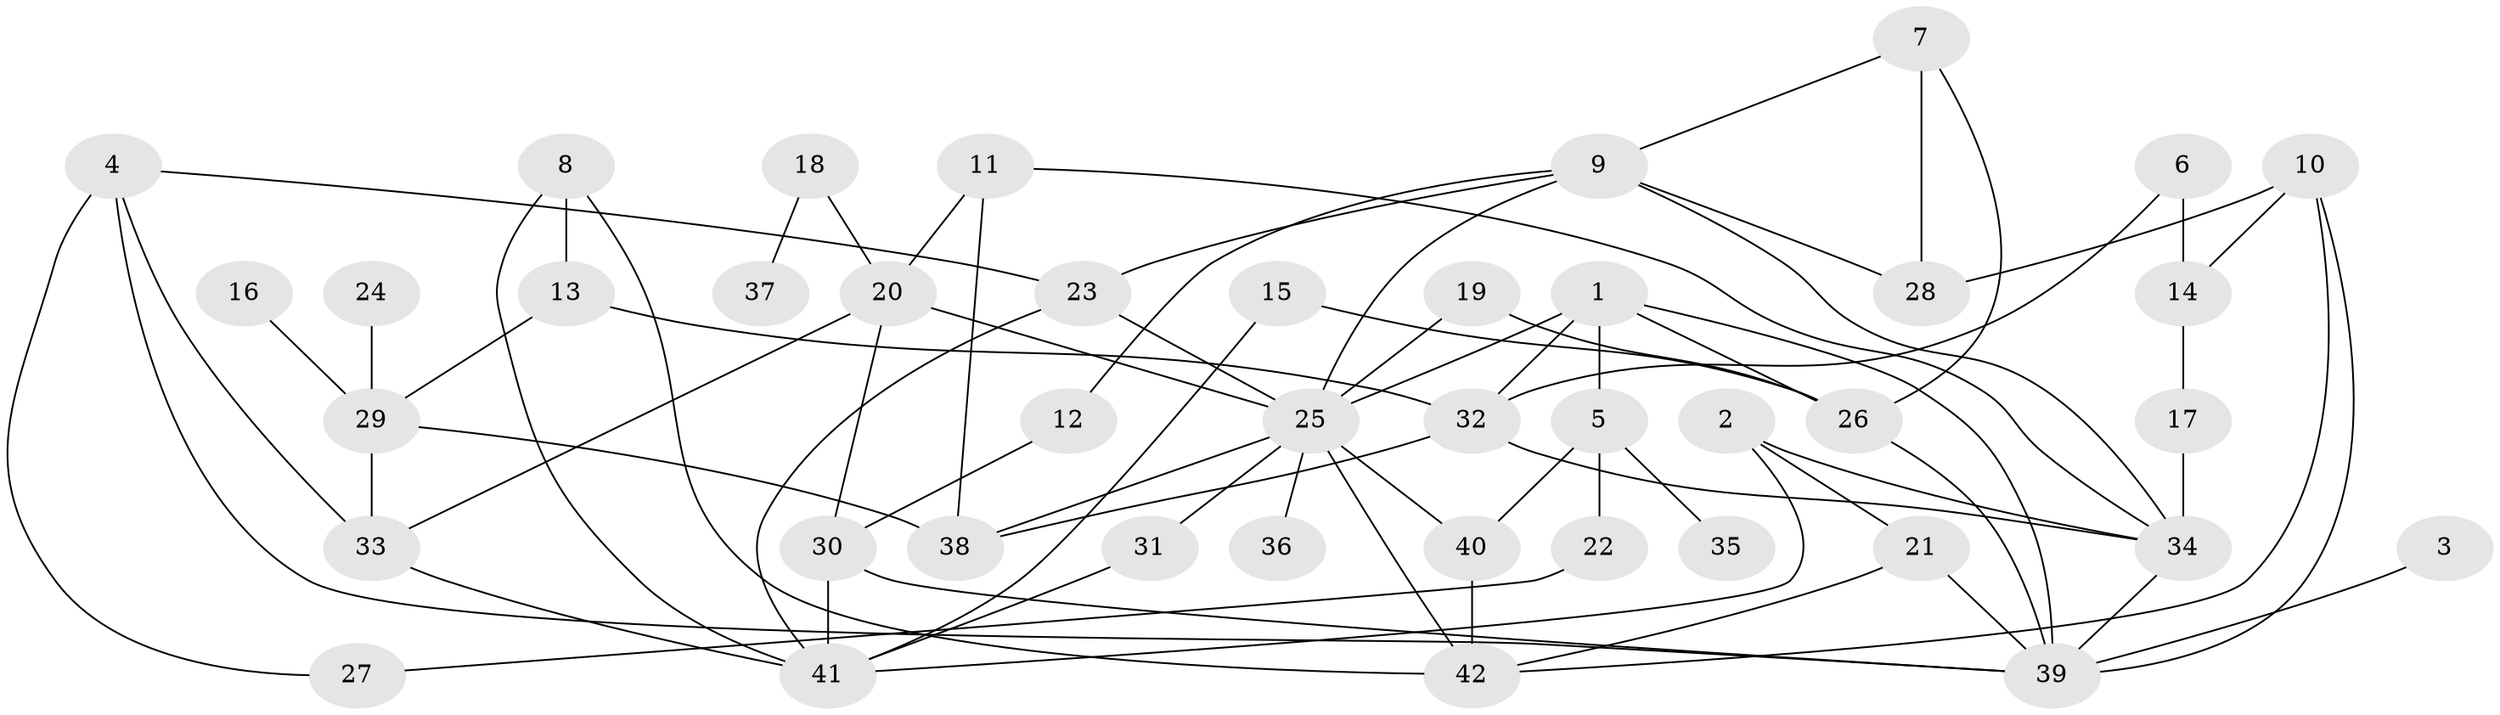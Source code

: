 // original degree distribution, {4: 0.1566265060240964, 5: 0.04819277108433735, 6: 0.03614457831325301, 9: 0.012048192771084338, 7: 0.024096385542168676, 3: 0.21686746987951808, 1: 0.2289156626506024, 2: 0.27710843373493976}
// Generated by graph-tools (version 1.1) at 2025/49/03/09/25 03:49:15]
// undirected, 42 vertices, 73 edges
graph export_dot {
graph [start="1"]
  node [color=gray90,style=filled];
  1;
  2;
  3;
  4;
  5;
  6;
  7;
  8;
  9;
  10;
  11;
  12;
  13;
  14;
  15;
  16;
  17;
  18;
  19;
  20;
  21;
  22;
  23;
  24;
  25;
  26;
  27;
  28;
  29;
  30;
  31;
  32;
  33;
  34;
  35;
  36;
  37;
  38;
  39;
  40;
  41;
  42;
  1 -- 5 [weight=1.0];
  1 -- 25 [weight=1.0];
  1 -- 26 [weight=1.0];
  1 -- 32 [weight=1.0];
  1 -- 39 [weight=1.0];
  2 -- 21 [weight=1.0];
  2 -- 34 [weight=1.0];
  2 -- 41 [weight=1.0];
  3 -- 39 [weight=1.0];
  4 -- 23 [weight=1.0];
  4 -- 27 [weight=1.0];
  4 -- 33 [weight=1.0];
  4 -- 39 [weight=1.0];
  5 -- 22 [weight=1.0];
  5 -- 35 [weight=1.0];
  5 -- 40 [weight=1.0];
  6 -- 14 [weight=1.0];
  6 -- 32 [weight=1.0];
  7 -- 9 [weight=1.0];
  7 -- 26 [weight=1.0];
  7 -- 28 [weight=2.0];
  8 -- 13 [weight=1.0];
  8 -- 41 [weight=1.0];
  8 -- 42 [weight=1.0];
  9 -- 12 [weight=1.0];
  9 -- 23 [weight=1.0];
  9 -- 25 [weight=1.0];
  9 -- 28 [weight=1.0];
  9 -- 34 [weight=1.0];
  10 -- 14 [weight=1.0];
  10 -- 28 [weight=1.0];
  10 -- 39 [weight=1.0];
  10 -- 42 [weight=1.0];
  11 -- 20 [weight=1.0];
  11 -- 34 [weight=1.0];
  11 -- 38 [weight=1.0];
  12 -- 30 [weight=1.0];
  13 -- 29 [weight=1.0];
  13 -- 32 [weight=1.0];
  14 -- 17 [weight=1.0];
  15 -- 26 [weight=1.0];
  15 -- 41 [weight=1.0];
  16 -- 29 [weight=1.0];
  17 -- 34 [weight=1.0];
  18 -- 20 [weight=1.0];
  18 -- 37 [weight=1.0];
  19 -- 25 [weight=1.0];
  19 -- 26 [weight=1.0];
  20 -- 25 [weight=1.0];
  20 -- 30 [weight=1.0];
  20 -- 33 [weight=1.0];
  21 -- 39 [weight=1.0];
  21 -- 42 [weight=1.0];
  22 -- 27 [weight=1.0];
  23 -- 25 [weight=1.0];
  23 -- 41 [weight=1.0];
  24 -- 29 [weight=1.0];
  25 -- 31 [weight=1.0];
  25 -- 36 [weight=1.0];
  25 -- 38 [weight=1.0];
  25 -- 40 [weight=1.0];
  25 -- 42 [weight=1.0];
  26 -- 39 [weight=1.0];
  29 -- 33 [weight=1.0];
  29 -- 38 [weight=1.0];
  30 -- 39 [weight=1.0];
  30 -- 41 [weight=1.0];
  31 -- 41 [weight=1.0];
  32 -- 34 [weight=1.0];
  32 -- 38 [weight=1.0];
  33 -- 41 [weight=1.0];
  34 -- 39 [weight=1.0];
  40 -- 42 [weight=1.0];
}
